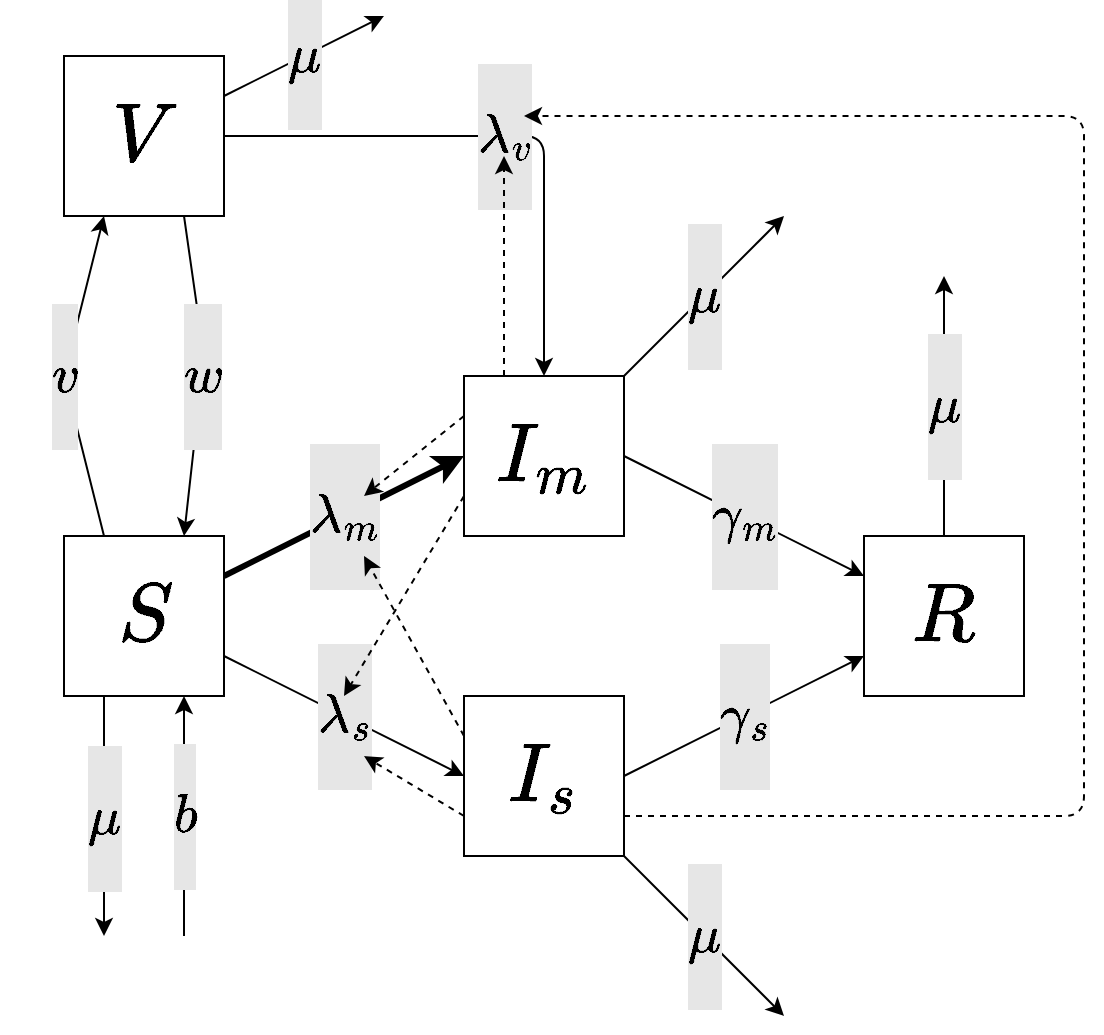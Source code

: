 <mxfile>
    <diagram id="D4SqWyv_uT_4VBqoffdi" name="Page-1">
        <mxGraphModel dx="785" dy="593" grid="1" gridSize="10" guides="1" tooltips="1" connect="1" arrows="1" fold="1" page="1" pageScale="1" pageWidth="700" pageHeight="1400" background="#ffffff" math="1" shadow="0">
            <root>
                <mxCell id="0"/>
                <mxCell id="1" parent="0"/>
                <mxCell id="9" value="$$\lambda_m$$" style="edgeStyle=none;html=1;exitX=1;exitY=0.25;exitDx=0;exitDy=0;entryX=0;entryY=0.5;entryDx=0;entryDy=0;fontSize=23;strokeWidth=3;labelBorderColor=none;labelBackgroundColor=#E6E6E6;" edge="1" parent="1" source="6" target="7">
                    <mxGeometry relative="1" as="geometry"/>
                </mxCell>
                <mxCell id="30" value="$$\lambda_s$$" style="edgeStyle=none;html=1;exitX=1;exitY=0.75;exitDx=0;exitDy=0;entryX=0;entryY=0.5;entryDx=0;entryDy=0;fontSize=23;strokeWidth=1;labelBorderColor=none;labelBackgroundColor=#E6E6E6;" edge="1" parent="1" source="6" target="29">
                    <mxGeometry x="0.007" relative="1" as="geometry">
                        <mxPoint as="offset"/>
                    </mxGeometry>
                </mxCell>
                <mxCell id="35" value="$$v$$" style="edgeStyle=none;html=1;exitX=0.25;exitY=0;exitDx=0;exitDy=0;entryX=0.25;entryY=1;entryDx=0;entryDy=0;labelBackgroundColor=#E6E6E6;labelBorderColor=none;fontSize=23;strokeWidth=1;" edge="1" parent="1" source="6" target="34">
                    <mxGeometry x="-0.001" relative="1" as="geometry">
                        <Array as="points">
                            <mxPoint x="40" y="200"/>
                        </Array>
                        <mxPoint as="offset"/>
                    </mxGeometry>
                </mxCell>
                <mxCell id="118" value="$$b$$" style="edgeStyle=none;html=1;exitX=0.75;exitY=1;exitDx=0;exitDy=0;labelBackgroundColor=#E6E6E6;labelBorderColor=none;strokeWidth=1;fontSize=23;startArrow=classic;startFill=1;endArrow=none;endFill=0;" edge="1" parent="1" source="6">
                    <mxGeometry relative="1" as="geometry">
                        <mxPoint x="100" y="480" as="targetPoint"/>
                    </mxGeometry>
                </mxCell>
                <mxCell id="119" value="$$\mu$$" style="edgeStyle=none;html=1;exitX=0.25;exitY=1;exitDx=0;exitDy=0;labelBackgroundColor=#E6E6E6;labelBorderColor=none;strokeWidth=1;fontSize=23;startArrow=none;startFill=0;endArrow=classic;endFill=1;" edge="1" parent="1" source="6">
                    <mxGeometry x="0.005" relative="1" as="geometry">
                        <mxPoint x="60" y="480" as="targetPoint"/>
                        <mxPoint as="offset"/>
                    </mxGeometry>
                </mxCell>
                <mxCell id="6" value="$$S$$" style="rounded=0;whiteSpace=wrap;html=1;fontSize=35;" vertex="1" parent="1">
                    <mxGeometry x="40" y="280" width="80" height="80" as="geometry"/>
                </mxCell>
                <mxCell id="10" value="$$\gamma_m$$" style="edgeStyle=none;html=1;exitX=1;exitY=0.5;exitDx=0;exitDy=0;entryX=0;entryY=0.25;entryDx=0;entryDy=0;fontSize=23;strokeWidth=1;labelBorderColor=none;labelBackgroundColor=#E6E6E6;" edge="1" parent="1" source="7" target="8">
                    <mxGeometry relative="1" as="geometry">
                        <mxPoint as="offset"/>
                    </mxGeometry>
                </mxCell>
                <mxCell id="112" style="edgeStyle=none;html=1;exitX=0;exitY=0.75;exitDx=0;exitDy=0;labelBackgroundColor=default;labelBorderColor=none;fontSize=35;dashed=1;" edge="1" parent="1" source="7">
                    <mxGeometry relative="1" as="geometry">
                        <mxPoint x="180" y="360" as="targetPoint"/>
                    </mxGeometry>
                </mxCell>
                <mxCell id="114" style="edgeStyle=none;html=1;exitX=0;exitY=0.25;exitDx=0;exitDy=0;dashed=1;labelBackgroundColor=default;labelBorderColor=none;fontSize=35;" edge="1" parent="1" source="7">
                    <mxGeometry relative="1" as="geometry">
                        <mxPoint x="190" y="260" as="targetPoint"/>
                    </mxGeometry>
                </mxCell>
                <mxCell id="121" value="$$\mu$$" style="edgeStyle=none;html=1;exitX=1;exitY=0;exitDx=0;exitDy=0;labelBackgroundColor=#E6E6E6;labelBorderColor=none;strokeWidth=1;fontSize=23;startArrow=none;startFill=0;endArrow=classic;endFill=1;" edge="1" parent="1" source="7">
                    <mxGeometry x="-0.002" relative="1" as="geometry">
                        <mxPoint x="400" y="120" as="targetPoint"/>
                        <mxPoint as="offset"/>
                    </mxGeometry>
                </mxCell>
                <mxCell id="7" value="$$I_m$$" style="rounded=0;whiteSpace=wrap;html=1;fontSize=35;" vertex="1" parent="1">
                    <mxGeometry x="240" y="200" width="80" height="80" as="geometry"/>
                </mxCell>
                <mxCell id="123" value="$$\mu$$" style="edgeStyle=none;html=1;exitX=0.5;exitY=0;exitDx=0;exitDy=0;labelBackgroundColor=#E6E6E6;labelBorderColor=none;strokeWidth=1;fontSize=23;startArrow=none;startFill=0;endArrow=classic;endFill=1;" edge="1" parent="1" source="8">
                    <mxGeometry relative="1" as="geometry">
                        <mxPoint x="480" y="150" as="targetPoint"/>
                    </mxGeometry>
                </mxCell>
                <mxCell id="8" value="$$R$$" style="rounded=0;whiteSpace=wrap;html=1;fontSize=35;" vertex="1" parent="1">
                    <mxGeometry x="440" y="280" width="80" height="80" as="geometry"/>
                </mxCell>
                <mxCell id="31" value="$$\gamma_s$$" style="edgeStyle=none;html=1;exitX=1;exitY=0.5;exitDx=0;exitDy=0;entryX=0;entryY=0.75;entryDx=0;entryDy=0;fontSize=23;strokeWidth=1;labelBorderColor=none;labelBackgroundColor=#E6E6E6;" edge="1" parent="1" source="29" target="8">
                    <mxGeometry x="0.002" relative="1" as="geometry">
                        <mxPoint as="offset"/>
                    </mxGeometry>
                </mxCell>
                <mxCell id="113" style="edgeStyle=none;html=1;exitX=0;exitY=0.25;exitDx=0;exitDy=0;dashed=1;labelBackgroundColor=default;labelBorderColor=none;fontSize=35;" edge="1" parent="1" source="29">
                    <mxGeometry relative="1" as="geometry">
                        <mxPoint x="190" y="290" as="targetPoint"/>
                    </mxGeometry>
                </mxCell>
                <mxCell id="115" style="edgeStyle=none;html=1;exitX=0;exitY=0.75;exitDx=0;exitDy=0;dashed=1;labelBackgroundColor=default;labelBorderColor=none;fontSize=35;" edge="1" parent="1" source="29">
                    <mxGeometry relative="1" as="geometry">
                        <mxPoint x="190" y="390" as="targetPoint"/>
                    </mxGeometry>
                </mxCell>
                <mxCell id="122" value="$$\mu$$" style="edgeStyle=none;html=1;exitX=1;exitY=1;exitDx=0;exitDy=0;labelBackgroundColor=#E6E6E6;labelBorderColor=none;strokeWidth=1;fontSize=23;startArrow=none;startFill=0;endArrow=classic;endFill=1;" edge="1" parent="1" source="29">
                    <mxGeometry relative="1" as="geometry">
                        <mxPoint x="400" y="520.0" as="targetPoint"/>
                    </mxGeometry>
                </mxCell>
                <mxCell id="29" value="$$I_s$$" style="rounded=0;whiteSpace=wrap;html=1;fontSize=35;" vertex="1" parent="1">
                    <mxGeometry x="240" y="360" width="80" height="80" as="geometry"/>
                </mxCell>
                <mxCell id="36" value="$$w$$" style="edgeStyle=none;html=1;exitX=0.75;exitY=1;exitDx=0;exitDy=0;entryX=0.75;entryY=0;entryDx=0;entryDy=0;labelBackgroundColor=#E6E6E6;labelBorderColor=none;fontSize=23;strokeWidth=1;" edge="1" parent="1" source="34" target="6">
                    <mxGeometry relative="1" as="geometry">
                        <Array as="points">
                            <mxPoint x="110" y="190"/>
                        </Array>
                        <mxPoint as="offset"/>
                    </mxGeometry>
                </mxCell>
                <mxCell id="120" value="$$\mu$$" style="edgeStyle=none;html=1;exitX=1;exitY=0.25;exitDx=0;exitDy=0;labelBackgroundColor=#E6E6E6;labelBorderColor=none;strokeWidth=1;fontSize=23;startArrow=none;startFill=0;endArrow=classic;endFill=1;" edge="1" parent="1" source="34">
                    <mxGeometry relative="1" as="geometry">
                        <mxPoint x="200" y="20" as="targetPoint"/>
                    </mxGeometry>
                </mxCell>
                <mxCell id="34" value="$$V$$" style="rounded=0;whiteSpace=wrap;html=1;fontSize=35;" vertex="1" parent="1">
                    <mxGeometry x="40" y="40" width="80" height="80" as="geometry"/>
                </mxCell>
                <mxCell id="37" value="$$\lambda_v$$" style="edgeStyle=none;html=1;exitX=1;exitY=0.5;exitDx=0;exitDy=0;entryX=0.5;entryY=0;entryDx=0;entryDy=0;labelBorderColor=none;fontSize=23;strokeWidth=1;labelBackgroundColor=#E6E6E6;" edge="1" parent="1" source="34" target="7">
                    <mxGeometry relative="1" as="geometry">
                        <Array as="points">
                            <mxPoint x="280" y="80"/>
                        </Array>
                        <mxPoint as="offset"/>
                    </mxGeometry>
                </mxCell>
                <mxCell id="116" style="edgeStyle=none;html=1;exitX=0.25;exitY=0;exitDx=0;exitDy=0;dashed=1;labelBackgroundColor=default;labelBorderColor=none;fontSize=35;" edge="1" parent="1" source="7">
                    <mxGeometry relative="1" as="geometry">
                        <mxPoint x="260" y="90" as="targetPoint"/>
                    </mxGeometry>
                </mxCell>
                <mxCell id="117" style="edgeStyle=none;html=1;exitX=1;exitY=0.75;exitDx=0;exitDy=0;dashed=1;labelBackgroundColor=default;labelBorderColor=none;fontSize=35;" edge="1" parent="1" source="29">
                    <mxGeometry relative="1" as="geometry">
                        <mxPoint x="270" y="70" as="targetPoint"/>
                        <Array as="points">
                            <mxPoint x="550" y="420"/>
                            <mxPoint x="550" y="70"/>
                        </Array>
                    </mxGeometry>
                </mxCell>
            </root>
        </mxGraphModel>
    </diagram>
</mxfile>